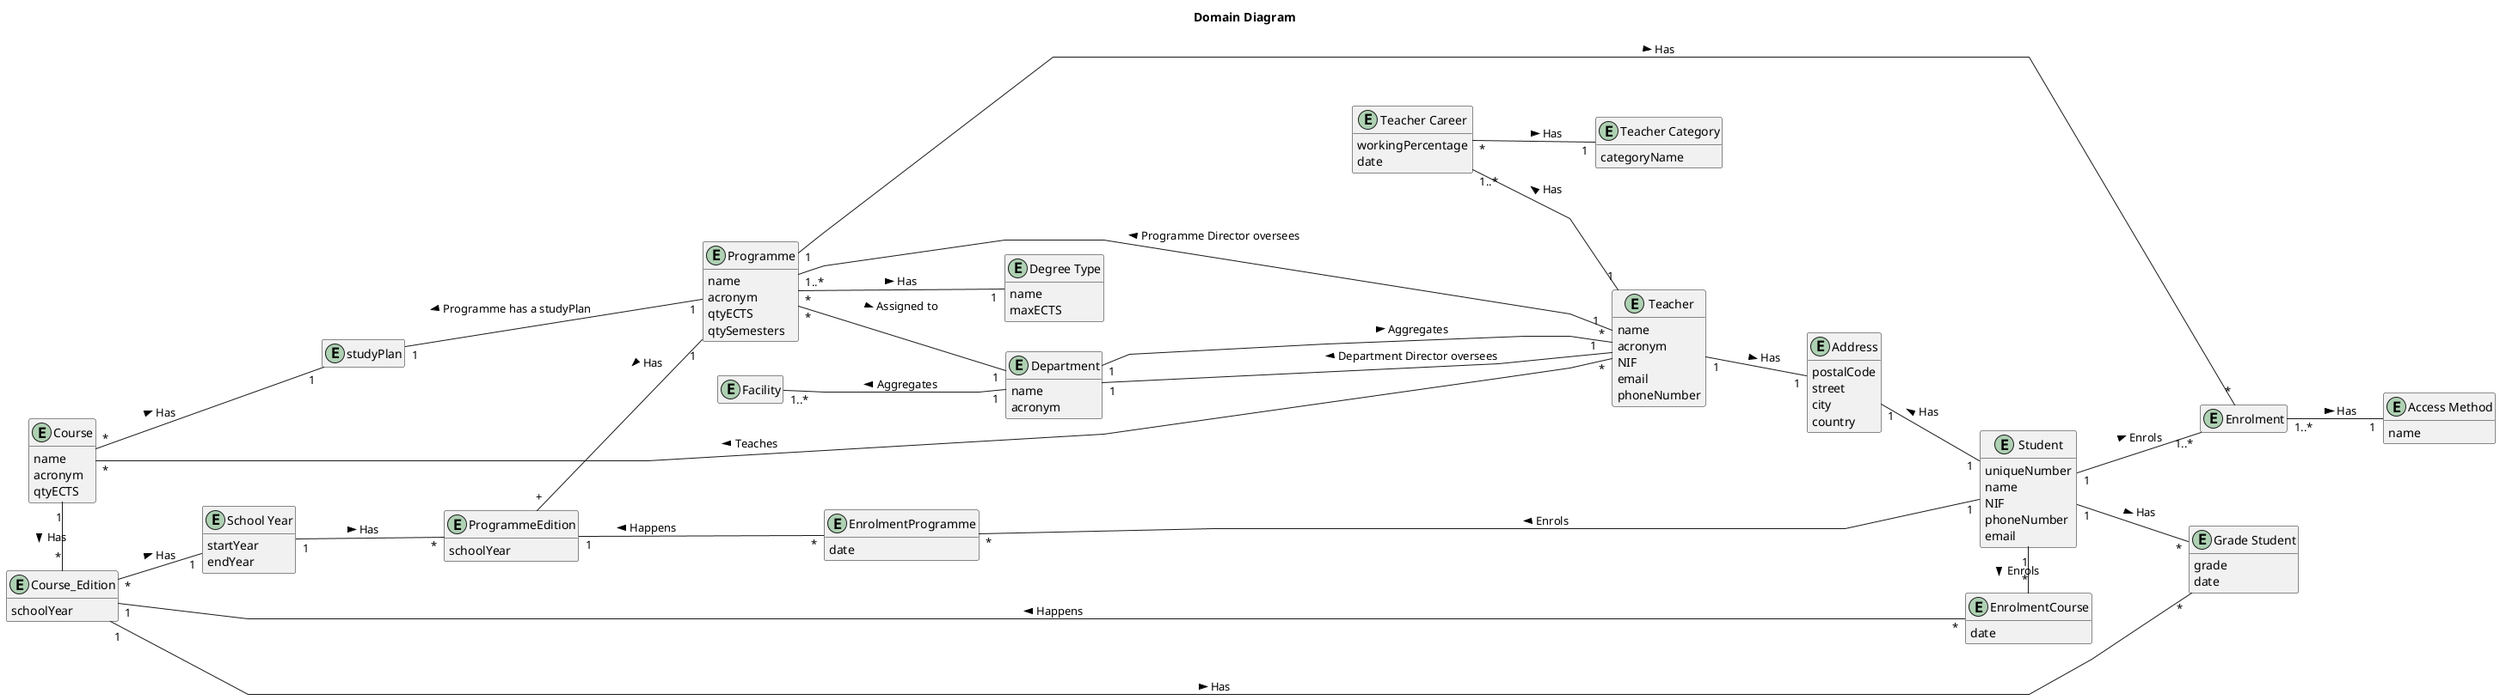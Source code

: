 @startuml
skinparam linetype polyline
left to right direction
hide empty methods
hide empty members
title "Domain Diagram"

' Entities
entity Facility {
}

entity "School Year" {
  startYear
  endYear
}

entity Department {
  name
  acronym
}

entity Course {
  name
  acronym
  qtyECTS
}

entity Course_Edition {
  schoolYear
}

entity Address {
  postalCode
  street
  city
  country
}

entity "Teacher Category" {
  categoryName
}

entity Teacher {
  name
  acronym
  NIF
  email
  phoneNumber
}

entity Programme {
  name
  acronym
  qtyECTS
  qtySemesters
}

entity ProgrammeEdition {
  schoolYear
}
entity Enrolment {
}

entity EnrolmentProgramme {
   date
}
entity EnrolmentCourse {
   date
}

entity Student {
  uniqueNumber
  name
  NIF
  phoneNumber
  email
}

entity "Degree Type" {
  name
  maxECTS
}

entity "Access Method" {
  name
}

entity "Grade Student" {
  grade
  date
}

entity "studyPlan" {
}

entity "Teacher Career" {
  workingPercentage
  date
}


Facility "1..*" -- "1" Department : Aggregates <
Department "1" --- "1   " Teacher : Department Director oversees <
Department "1" --- "*" Teacher : Aggregates >
Course "*" -- "*" Teacher : Teaches <
Course "1" -right- "*" Course_Edition : > Has
Course "*" -- "1" "studyPlan" : > Has
"studyPlan" "1" -- "1" Programme : < Programme has a studyPlan
Course_Edition "*" -- "1" "School Year" : > Has
"School Year" "1" -- "*" ProgrammeEdition : > Has
Address "1" -- "1" Student : Has <
Teacher "1" -- "1" Address : Has >
"Teacher Career" "*" -- "1" "Teacher Category" : Has >
Programme "1" -- "*" Enrolment : Has >
ProgrammeEdition "+" -- "1" Programme : < Has
ProgrammeEdition "1" -- "*" EnrolmentProgramme : < Happens
EnrolmentProgramme "*" -- "1" Student : < Enrols
Student "1" -right- "*" EnrolmentCourse : > Enrols
EnrolmentCourse "*" -- "1" Course_Edition : > Happens
Programme "*" -- "1" Department : Assigned to >
Student "1" -- "*" "Grade Student" : > Has
"Grade Student" "*" -- "1" Course_Edition : < Has

Programme "1..*" -- "1  " Teacher : Programme Director oversees <
Programme "*" -- "1" "Degree Type" : Has >
Student "1" -- "1..*" Enrolment : Enrols >
Enrolment "1..*" -- "1" "Access Method" : Has >
"Teacher Career" "1..*" -- "1" "Teacher" : Has <
@enduml